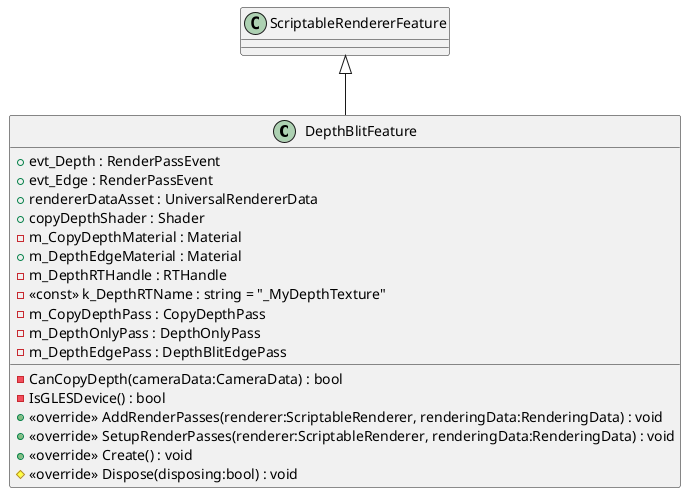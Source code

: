 @startuml
class DepthBlitFeature {
    + evt_Depth : RenderPassEvent
    + evt_Edge : RenderPassEvent
    + rendererDataAsset : UniversalRendererData
    + copyDepthShader : Shader
    - m_CopyDepthMaterial : Material
    + m_DepthEdgeMaterial : Material
    - m_DepthRTHandle : RTHandle
    - <<const>> k_DepthRTName : string = "_MyDepthTexture"
    - m_CopyDepthPass : CopyDepthPass
    - m_DepthOnlyPass : DepthOnlyPass
    - m_DepthEdgePass : DepthBlitEdgePass
    - CanCopyDepth(cameraData:CameraData) : bool
    - IsGLESDevice() : bool
    + <<override>> AddRenderPasses(renderer:ScriptableRenderer, renderingData:RenderingData) : void
    + <<override>> SetupRenderPasses(renderer:ScriptableRenderer, renderingData:RenderingData) : void
    + <<override>> Create() : void
    # <<override>> Dispose(disposing:bool) : void
}
ScriptableRendererFeature <|-- DepthBlitFeature
@enduml
